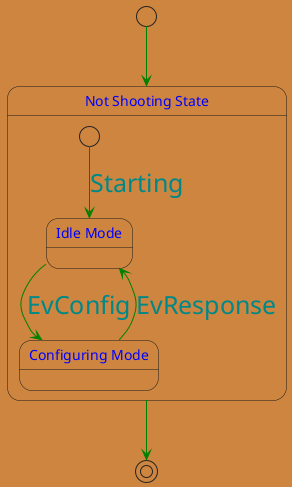 @startuml

<style>
    stateDiagram {
        BackgroundColor Peru
        FontColor Blue
        FontName Impact
        arrow {
            LineColor Green
            FontSize 25
            FontColor #008888
        }
    }
</style>

state "Not Shooting State" as NotShooting
[*] --> NotShooting

state NotShooting {
    state "Idle Mode" as Idle <<Warning>>
    state "Configuring Mode" as Configuring
    [*] --> Idle : Starting
    Idle --> Configuring : EvConfig
    Configuring --> Idle : EvResponse
}

NotShooting --> [*]

@enduml
